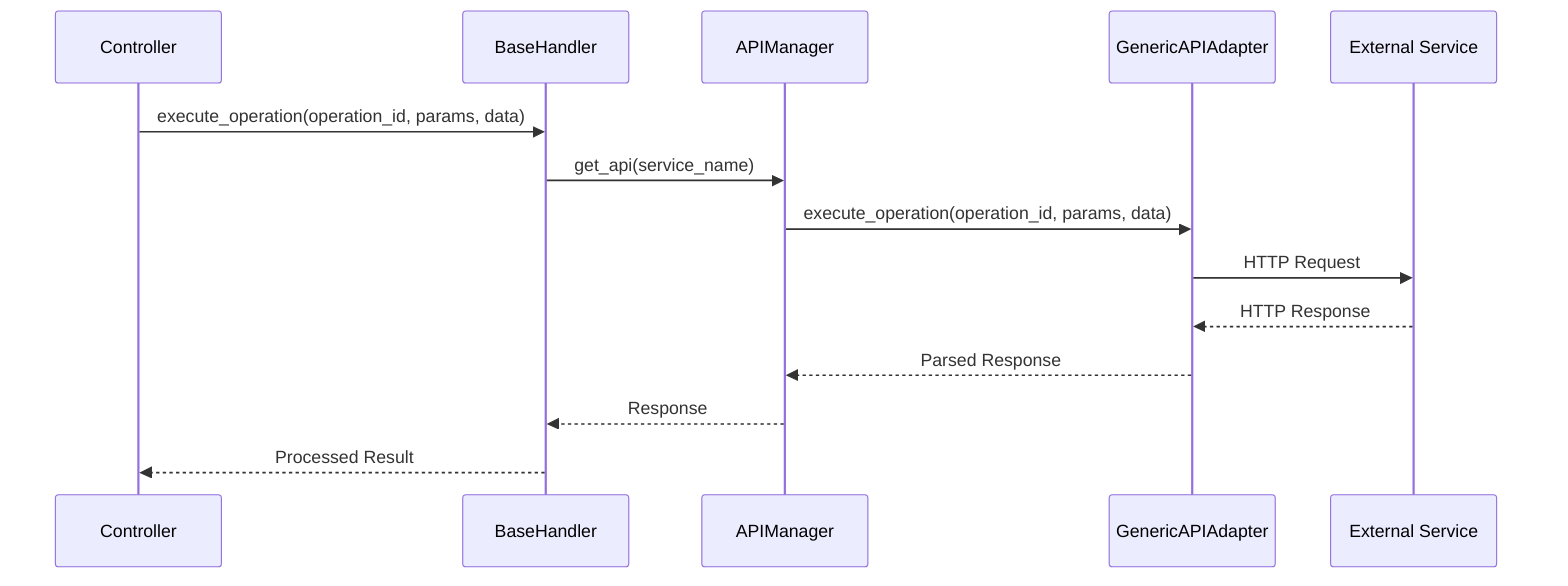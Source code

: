 sequenceDiagram
    participant C as Controller
    participant H as BaseHandler
    participant AM as APIManager
    participant GA as GenericAPIAdapter
    participant ES as External Service

    C->>H: execute_operation(operation_id, params, data)
    H->>AM: get_api(service_name)
    AM->>GA: execute_operation(operation_id, params, data)
    GA->>ES: HTTP Request
    ES-->>GA: HTTP Response
    GA-->>AM: Parsed Response
    AM-->>H: Response
    H-->>C: Processed Result
